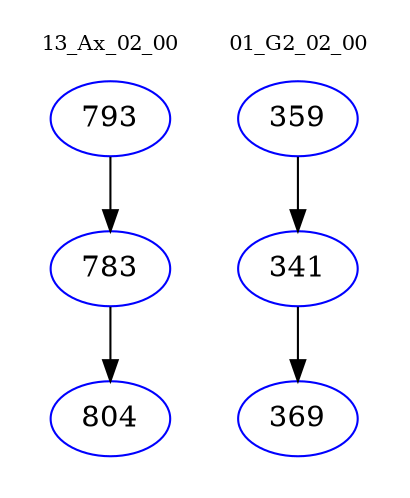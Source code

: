 digraph{
subgraph cluster_0 {
color = white
label = "13_Ax_02_00";
fontsize=10;
T0_793 [label="793", color="blue"]
T0_793 -> T0_783 [color="black"]
T0_783 [label="783", color="blue"]
T0_783 -> T0_804 [color="black"]
T0_804 [label="804", color="blue"]
}
subgraph cluster_1 {
color = white
label = "01_G2_02_00";
fontsize=10;
T1_359 [label="359", color="blue"]
T1_359 -> T1_341 [color="black"]
T1_341 [label="341", color="blue"]
T1_341 -> T1_369 [color="black"]
T1_369 [label="369", color="blue"]
}
}
